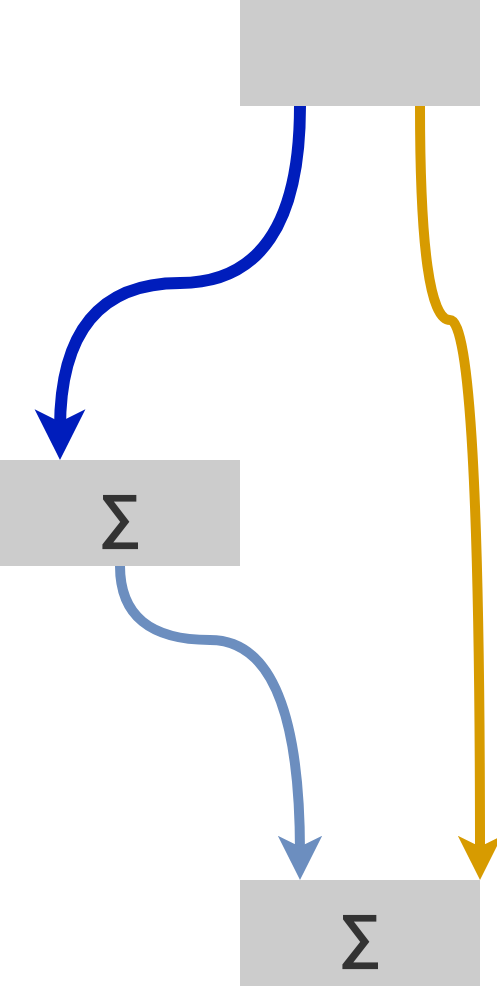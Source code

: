 <mxfile version="24.7.7">
  <diagram id="tDPf8CNvzOaNMvIxZvwo" name="Seite-1">
    <mxGraphModel dx="794" dy="339" grid="1" gridSize="10" guides="1" tooltips="1" connect="1" arrows="1" fold="1" page="1" pageScale="1" pageWidth="827" pageHeight="1169" math="0" shadow="0">
      <root>
        <mxCell id="0" />
        <mxCell id="1" parent="0" />
        <mxCell id="X_1ddgbnGcCbuA_kLiaL-2" style="edgeStyle=orthogonalEdgeStyle;rounded=0;orthogonalLoop=1;jettySize=auto;html=1;exitX=0.25;exitY=1;exitDx=0;exitDy=0;curved=1;strokeWidth=6;entryX=0.25;entryY=0;entryDx=0;entryDy=0;fillColor=#0050ef;strokeColor=#001DBC;" edge="1" parent="1" source="lzmcIZGoqttrfyCk76lP-19" target="lzmcIZGoqttrfyCk76lP-20">
          <mxGeometry relative="1" as="geometry" />
        </mxCell>
        <mxCell id="lzmcIZGoqttrfyCk76lP-19" value="" style="rounded=0;whiteSpace=wrap;html=1;fillColor=#CCCCCC;fontColor=#333333;strokeColor=none;" parent="1" vertex="1">
          <mxGeometry x="240" y="40" width="120" height="53" as="geometry" />
        </mxCell>
        <mxCell id="X_1ddgbnGcCbuA_kLiaL-40" style="edgeStyle=orthogonalEdgeStyle;rounded=0;orthogonalLoop=1;jettySize=auto;html=1;exitX=0.5;exitY=1;exitDx=0;exitDy=0;entryX=0.25;entryY=0;entryDx=0;entryDy=0;curved=1;fillColor=#dae8fc;strokeColor=#6c8ebf;strokeWidth=5;" edge="1" parent="1" source="lzmcIZGoqttrfyCk76lP-20" target="lzmcIZGoqttrfyCk76lP-22">
          <mxGeometry relative="1" as="geometry">
            <Array as="points">
              <mxPoint x="180" y="360" />
              <mxPoint x="270" y="360" />
            </Array>
          </mxGeometry>
        </mxCell>
        <mxCell id="lzmcIZGoqttrfyCk76lP-20" value="&lt;span lang=&quot;de&quot; class=&quot;ILfuVd&quot;&gt;&lt;span class=&quot;hgKElc&quot;&gt;&lt;b&gt;&lt;font style=&quot;font-size: 30px;&quot;&gt;∑&lt;/font&gt;&lt;/b&gt;&lt;/span&gt;&lt;/span&gt;" style="rounded=0;whiteSpace=wrap;html=1;fillColor=#CCCCCC;fontColor=#333333;strokeColor=none;" parent="1" vertex="1">
          <mxGeometry x="120" y="270" width="120" height="53" as="geometry" />
        </mxCell>
        <mxCell id="lzmcIZGoqttrfyCk76lP-22" value="&lt;span lang=&quot;de&quot; class=&quot;ILfuVd&quot;&gt;&lt;span class=&quot;hgKElc&quot;&gt;&lt;b&gt;&lt;font style=&quot;font-size: 30px;&quot;&gt;∑&lt;/font&gt;&lt;/b&gt;&lt;/span&gt;&lt;/span&gt;" style="rounded=0;whiteSpace=wrap;html=1;fillColor=#CCCCCC;fontColor=#333333;strokeColor=none;" parent="1" vertex="1">
          <mxGeometry x="240" y="480" width="120" height="53" as="geometry" />
        </mxCell>
        <mxCell id="X_1ddgbnGcCbuA_kLiaL-6" style="edgeStyle=orthogonalEdgeStyle;rounded=0;orthogonalLoop=1;jettySize=auto;html=1;exitX=0.75;exitY=1;exitDx=0;exitDy=0;entryX=1;entryY=0;entryDx=0;entryDy=0;curved=1;strokeWidth=5;fillColor=#ffe6cc;strokeColor=#d79b00;" edge="1" parent="1" source="lzmcIZGoqttrfyCk76lP-19" target="lzmcIZGoqttrfyCk76lP-22">
          <mxGeometry relative="1" as="geometry">
            <mxPoint x="350" y="240" as="sourcePoint" />
            <mxPoint x="270" y="340" as="targetPoint" />
            <Array as="points">
              <mxPoint x="330" y="200" />
              <mxPoint x="360" y="200" />
            </Array>
          </mxGeometry>
        </mxCell>
      </root>
    </mxGraphModel>
  </diagram>
</mxfile>
